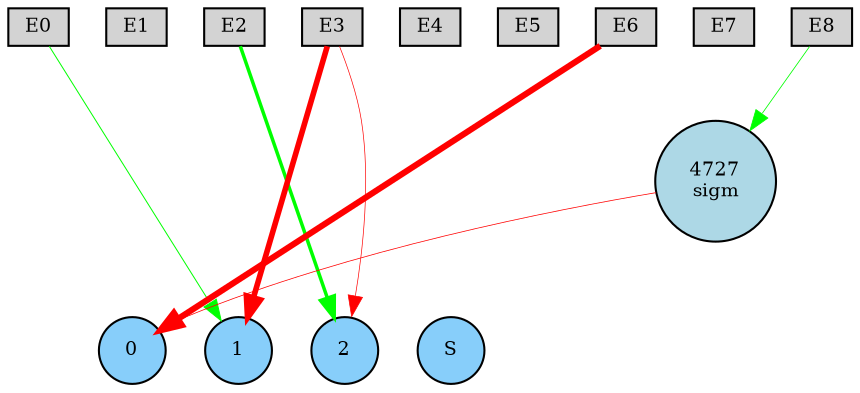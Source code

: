 digraph {
	node [fontsize=9 height=0.2 shape=circle width=0.2]
	subgraph inputs {
		node [shape=box style=filled]
		rank=source
		E0 [fillcolor=lightgray]
		E1 [fillcolor=lightgray]
		E0 -> E1 [style=invis]
		E2 [fillcolor=lightgray]
		E1 -> E2 [style=invis]
		E3 [fillcolor=lightgray]
		E2 -> E3 [style=invis]
		E4 [fillcolor=lightgray]
		E3 -> E4 [style=invis]
		E5 [fillcolor=lightgray]
		E4 -> E5 [style=invis]
		E6 [fillcolor=lightgray]
		E5 -> E6 [style=invis]
		E7 [fillcolor=lightgray]
		E6 -> E7 [style=invis]
		E8 [fillcolor=lightgray]
		E7 -> E8 [style=invis]
	}
	subgraph outputs {
		node [style=filled]
		rank=sink
		0 [fillcolor=lightskyblue fontsize=9 height=0.2 shape=circle width=0.2]
		1 [fillcolor=lightskyblue fontsize=9 height=0.2 shape=circle width=0.2]
		0 -> 1 [style=invis]
		2 [fillcolor=lightskyblue fontsize=9 height=0.2 shape=circle width=0.2]
		1 -> 2 [style=invis]
		S [fillcolor=lightskyblue fontsize=9 height=0.2 shape=circle width=0.2]
		2 -> S [style=invis]
	}
	4727 [label="4727
sigm" fillcolor=lightblue style=filled]
	E3 -> 1 [color=red penwidth=2.6940322323357844 style=solid]
	E2 -> 2 [color=green penwidth=1.6794444812648506 style=solid]
	E6 -> 0 [color=red penwidth=2.9598090889236035 style=solid]
	E3 -> 2 [color=red penwidth=0.32938563084279504 style=solid]
	E8 -> 4727 [color=green penwidth=0.3865368725538595 style=solid]
	E0 -> 1 [color=green penwidth=0.47847351769368196 style=solid]
	4727 -> 0 [color=red penwidth=0.35791282903902666 style=solid]
}
